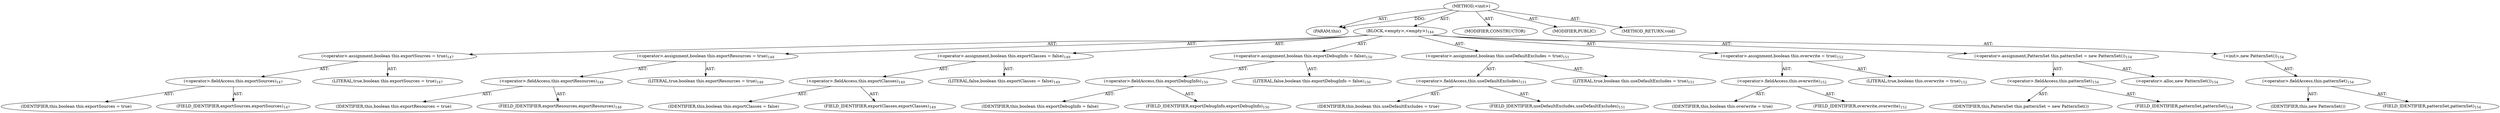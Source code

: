 digraph "&lt;init&gt;" {  
"111669149708" [label = <(METHOD,&lt;init&gt;)> ]
"115964117013" [label = <(PARAM,this)> ]
"25769803794" [label = <(BLOCK,&lt;empty&gt;,&lt;empty&gt;)<SUB>144</SUB>> ]
"30064771118" [label = <(&lt;operator&gt;.assignment,boolean this.exportSources = true)<SUB>147</SUB>> ]
"30064771119" [label = <(&lt;operator&gt;.fieldAccess,this.exportSources)<SUB>147</SUB>> ]
"68719476776" [label = <(IDENTIFIER,this,boolean this.exportSources = true)> ]
"55834574869" [label = <(FIELD_IDENTIFIER,exportSources,exportSources)<SUB>147</SUB>> ]
"90194313218" [label = <(LITERAL,true,boolean this.exportSources = true)<SUB>147</SUB>> ]
"30064771120" [label = <(&lt;operator&gt;.assignment,boolean this.exportResources = true)<SUB>148</SUB>> ]
"30064771121" [label = <(&lt;operator&gt;.fieldAccess,this.exportResources)<SUB>148</SUB>> ]
"68719476777" [label = <(IDENTIFIER,this,boolean this.exportResources = true)> ]
"55834574870" [label = <(FIELD_IDENTIFIER,exportResources,exportResources)<SUB>148</SUB>> ]
"90194313219" [label = <(LITERAL,true,boolean this.exportResources = true)<SUB>148</SUB>> ]
"30064771122" [label = <(&lt;operator&gt;.assignment,boolean this.exportClasses = false)<SUB>149</SUB>> ]
"30064771123" [label = <(&lt;operator&gt;.fieldAccess,this.exportClasses)<SUB>149</SUB>> ]
"68719476778" [label = <(IDENTIFIER,this,boolean this.exportClasses = false)> ]
"55834574871" [label = <(FIELD_IDENTIFIER,exportClasses,exportClasses)<SUB>149</SUB>> ]
"90194313220" [label = <(LITERAL,false,boolean this.exportClasses = false)<SUB>149</SUB>> ]
"30064771124" [label = <(&lt;operator&gt;.assignment,boolean this.exportDebugInfo = false)<SUB>150</SUB>> ]
"30064771125" [label = <(&lt;operator&gt;.fieldAccess,this.exportDebugInfo)<SUB>150</SUB>> ]
"68719476779" [label = <(IDENTIFIER,this,boolean this.exportDebugInfo = false)> ]
"55834574872" [label = <(FIELD_IDENTIFIER,exportDebugInfo,exportDebugInfo)<SUB>150</SUB>> ]
"90194313221" [label = <(LITERAL,false,boolean this.exportDebugInfo = false)<SUB>150</SUB>> ]
"30064771126" [label = <(&lt;operator&gt;.assignment,boolean this.useDefaultExcludes = true)<SUB>151</SUB>> ]
"30064771127" [label = <(&lt;operator&gt;.fieldAccess,this.useDefaultExcludes)<SUB>151</SUB>> ]
"68719476780" [label = <(IDENTIFIER,this,boolean this.useDefaultExcludes = true)> ]
"55834574873" [label = <(FIELD_IDENTIFIER,useDefaultExcludes,useDefaultExcludes)<SUB>151</SUB>> ]
"90194313222" [label = <(LITERAL,true,boolean this.useDefaultExcludes = true)<SUB>151</SUB>> ]
"30064771128" [label = <(&lt;operator&gt;.assignment,boolean this.overwrite = true)<SUB>152</SUB>> ]
"30064771129" [label = <(&lt;operator&gt;.fieldAccess,this.overwrite)<SUB>152</SUB>> ]
"68719476781" [label = <(IDENTIFIER,this,boolean this.overwrite = true)> ]
"55834574874" [label = <(FIELD_IDENTIFIER,overwrite,overwrite)<SUB>152</SUB>> ]
"90194313223" [label = <(LITERAL,true,boolean this.overwrite = true)<SUB>152</SUB>> ]
"30064771130" [label = <(&lt;operator&gt;.assignment,PatternSet this.patternSet = new PatternSet())<SUB>154</SUB>> ]
"30064771131" [label = <(&lt;operator&gt;.fieldAccess,this.patternSet)<SUB>154</SUB>> ]
"68719476782" [label = <(IDENTIFIER,this,PatternSet this.patternSet = new PatternSet())> ]
"55834574875" [label = <(FIELD_IDENTIFIER,patternSet,patternSet)<SUB>154</SUB>> ]
"30064771132" [label = <(&lt;operator&gt;.alloc,new PatternSet())<SUB>154</SUB>> ]
"30064771133" [label = <(&lt;init&gt;,new PatternSet())<SUB>154</SUB>> ]
"30064771134" [label = <(&lt;operator&gt;.fieldAccess,this.patternSet)<SUB>154</SUB>> ]
"68719476783" [label = <(IDENTIFIER,this,new PatternSet())> ]
"55834574876" [label = <(FIELD_IDENTIFIER,patternSet,patternSet)<SUB>154</SUB>> ]
"133143986208" [label = <(MODIFIER,CONSTRUCTOR)> ]
"133143986209" [label = <(MODIFIER,PUBLIC)> ]
"128849018892" [label = <(METHOD_RETURN,void)> ]
  "111669149708" -> "115964117013"  [ label = "AST: "] 
  "111669149708" -> "25769803794"  [ label = "AST: "] 
  "111669149708" -> "133143986208"  [ label = "AST: "] 
  "111669149708" -> "133143986209"  [ label = "AST: "] 
  "111669149708" -> "128849018892"  [ label = "AST: "] 
  "25769803794" -> "30064771118"  [ label = "AST: "] 
  "25769803794" -> "30064771120"  [ label = "AST: "] 
  "25769803794" -> "30064771122"  [ label = "AST: "] 
  "25769803794" -> "30064771124"  [ label = "AST: "] 
  "25769803794" -> "30064771126"  [ label = "AST: "] 
  "25769803794" -> "30064771128"  [ label = "AST: "] 
  "25769803794" -> "30064771130"  [ label = "AST: "] 
  "25769803794" -> "30064771133"  [ label = "AST: "] 
  "30064771118" -> "30064771119"  [ label = "AST: "] 
  "30064771118" -> "90194313218"  [ label = "AST: "] 
  "30064771119" -> "68719476776"  [ label = "AST: "] 
  "30064771119" -> "55834574869"  [ label = "AST: "] 
  "30064771120" -> "30064771121"  [ label = "AST: "] 
  "30064771120" -> "90194313219"  [ label = "AST: "] 
  "30064771121" -> "68719476777"  [ label = "AST: "] 
  "30064771121" -> "55834574870"  [ label = "AST: "] 
  "30064771122" -> "30064771123"  [ label = "AST: "] 
  "30064771122" -> "90194313220"  [ label = "AST: "] 
  "30064771123" -> "68719476778"  [ label = "AST: "] 
  "30064771123" -> "55834574871"  [ label = "AST: "] 
  "30064771124" -> "30064771125"  [ label = "AST: "] 
  "30064771124" -> "90194313221"  [ label = "AST: "] 
  "30064771125" -> "68719476779"  [ label = "AST: "] 
  "30064771125" -> "55834574872"  [ label = "AST: "] 
  "30064771126" -> "30064771127"  [ label = "AST: "] 
  "30064771126" -> "90194313222"  [ label = "AST: "] 
  "30064771127" -> "68719476780"  [ label = "AST: "] 
  "30064771127" -> "55834574873"  [ label = "AST: "] 
  "30064771128" -> "30064771129"  [ label = "AST: "] 
  "30064771128" -> "90194313223"  [ label = "AST: "] 
  "30064771129" -> "68719476781"  [ label = "AST: "] 
  "30064771129" -> "55834574874"  [ label = "AST: "] 
  "30064771130" -> "30064771131"  [ label = "AST: "] 
  "30064771130" -> "30064771132"  [ label = "AST: "] 
  "30064771131" -> "68719476782"  [ label = "AST: "] 
  "30064771131" -> "55834574875"  [ label = "AST: "] 
  "30064771133" -> "30064771134"  [ label = "AST: "] 
  "30064771134" -> "68719476783"  [ label = "AST: "] 
  "30064771134" -> "55834574876"  [ label = "AST: "] 
  "111669149708" -> "115964117013"  [ label = "DDG: "] 
}
